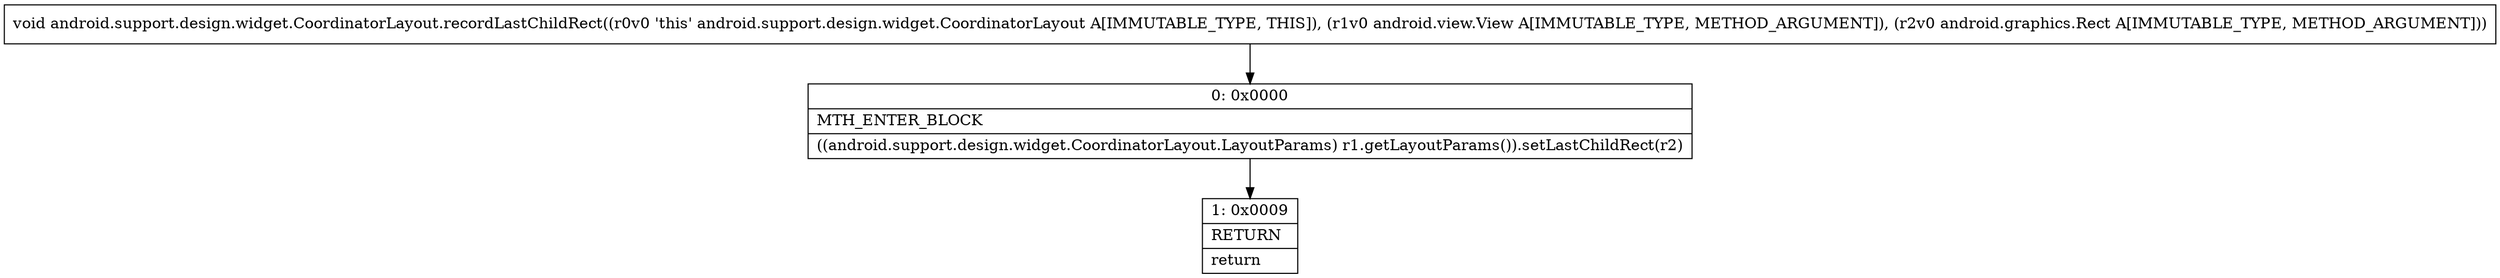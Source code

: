 digraph "CFG forandroid.support.design.widget.CoordinatorLayout.recordLastChildRect(Landroid\/view\/View;Landroid\/graphics\/Rect;)V" {
Node_0 [shape=record,label="{0\:\ 0x0000|MTH_ENTER_BLOCK\l|((android.support.design.widget.CoordinatorLayout.LayoutParams) r1.getLayoutParams()).setLastChildRect(r2)\l}"];
Node_1 [shape=record,label="{1\:\ 0x0009|RETURN\l|return\l}"];
MethodNode[shape=record,label="{void android.support.design.widget.CoordinatorLayout.recordLastChildRect((r0v0 'this' android.support.design.widget.CoordinatorLayout A[IMMUTABLE_TYPE, THIS]), (r1v0 android.view.View A[IMMUTABLE_TYPE, METHOD_ARGUMENT]), (r2v0 android.graphics.Rect A[IMMUTABLE_TYPE, METHOD_ARGUMENT])) }"];
MethodNode -> Node_0;
Node_0 -> Node_1;
}

